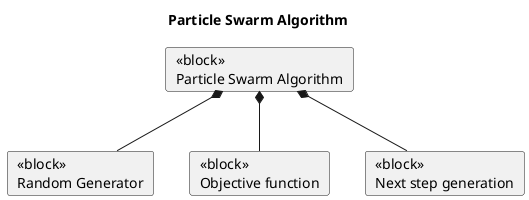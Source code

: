 @startuml
skinparam Monochrome true
title Particle Swarm Algorithm

card pos[
    <<block>>
    Particle Swarm Algorithm
]
card rg[
    <<block>>
    Random Generator
]
card obj_func[
    <<block>>
    Objective function
]
card next_step[
    <<block>>
    Next step generation
]


rg -up-* pos
obj_func -up-* pos
next_step -up-* pos
@enduml